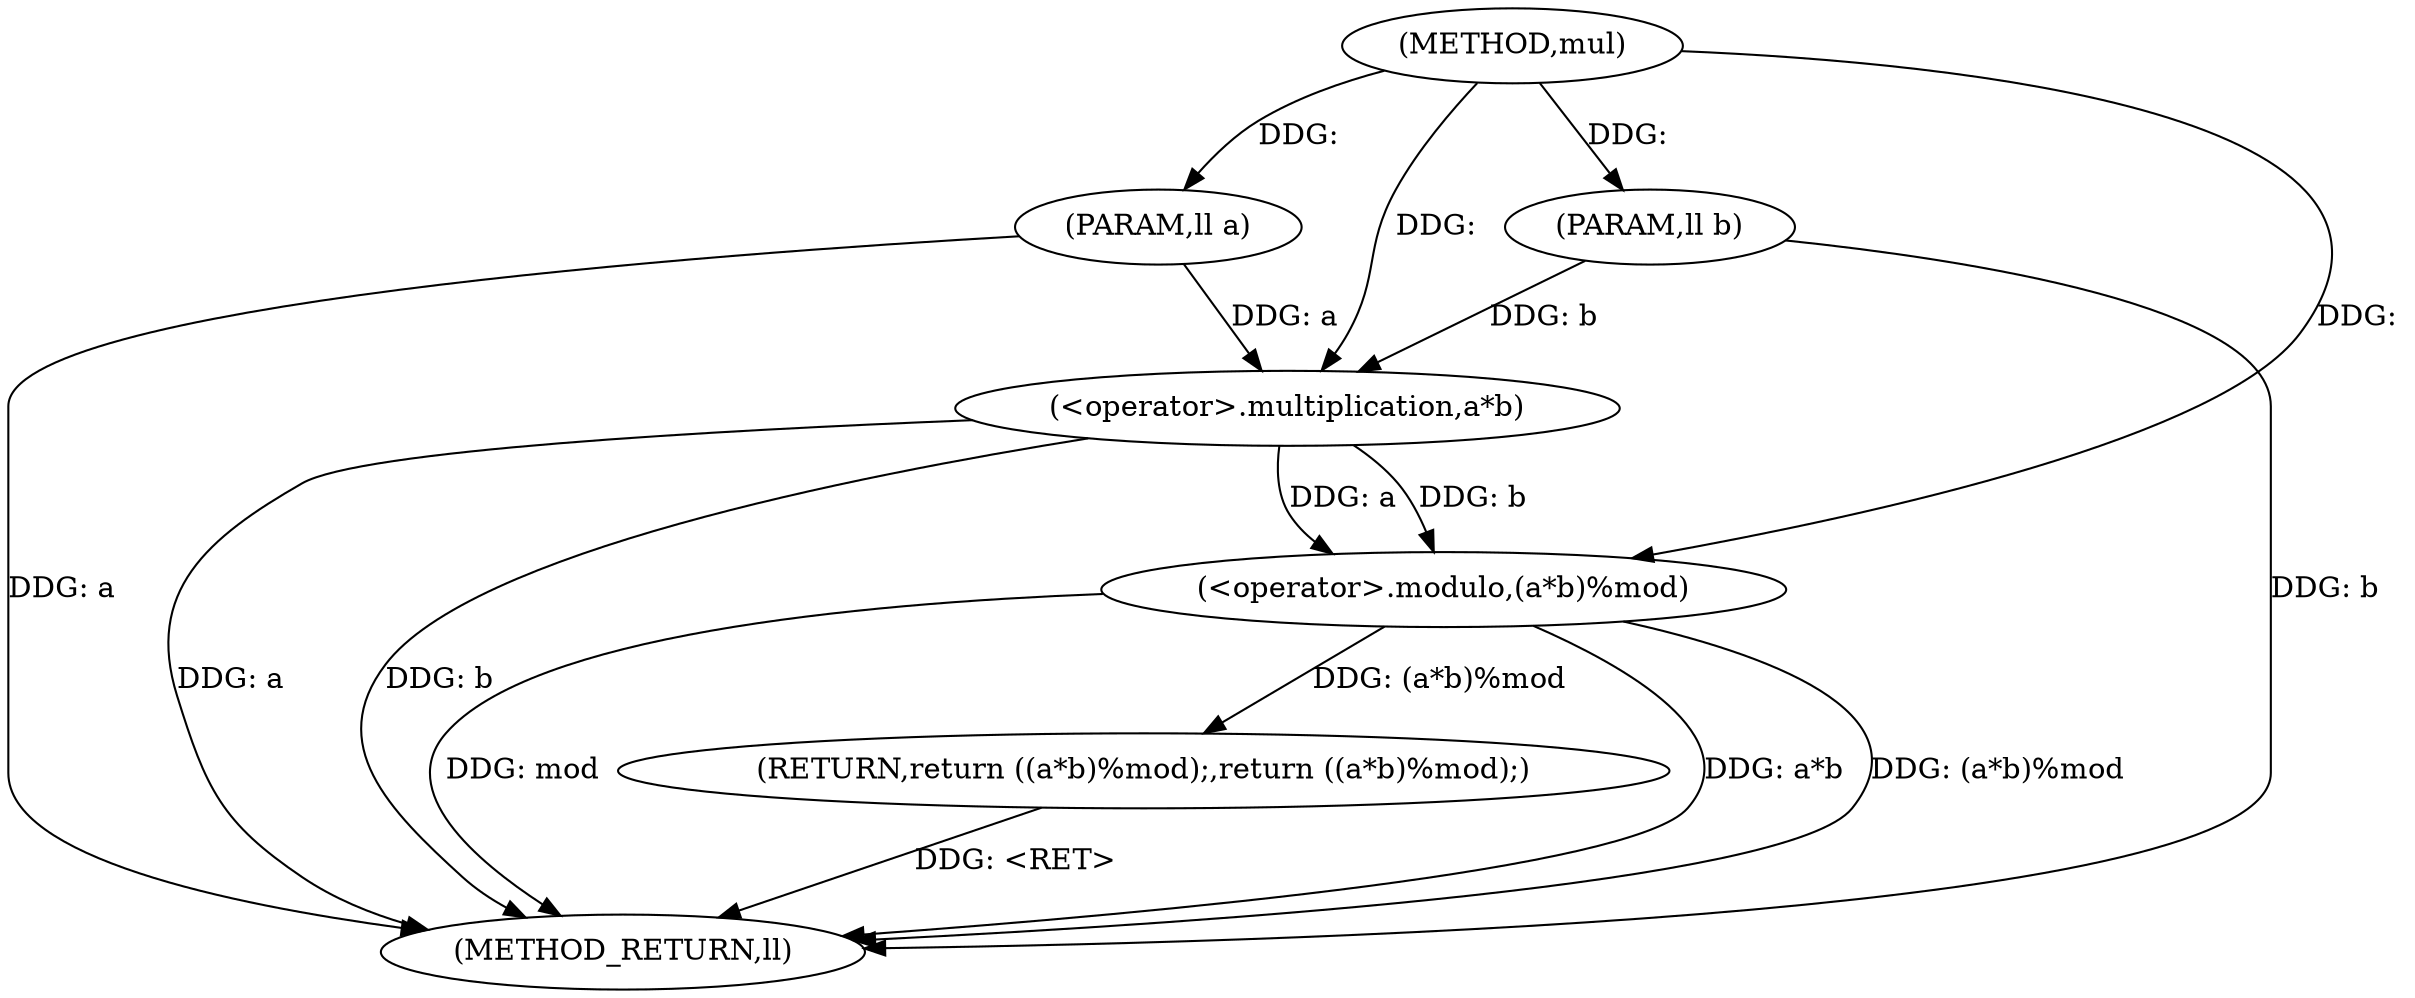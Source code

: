 digraph "mul" {  
"1000334" [label = "(METHOD,mul)" ]
"1000344" [label = "(METHOD_RETURN,ll)" ]
"1000335" [label = "(PARAM,ll a)" ]
"1000336" [label = "(PARAM,ll b)" ]
"1000338" [label = "(RETURN,return ((a*b)%mod);,return ((a*b)%mod);)" ]
"1000339" [label = "(<operator>.modulo,(a*b)%mod)" ]
"1000340" [label = "(<operator>.multiplication,a*b)" ]
  "1000335" -> "1000344"  [ label = "DDG: a"] 
  "1000336" -> "1000344"  [ label = "DDG: b"] 
  "1000340" -> "1000344"  [ label = "DDG: a"] 
  "1000340" -> "1000344"  [ label = "DDG: b"] 
  "1000339" -> "1000344"  [ label = "DDG: a*b"] 
  "1000339" -> "1000344"  [ label = "DDG: (a*b)%mod"] 
  "1000338" -> "1000344"  [ label = "DDG: <RET>"] 
  "1000339" -> "1000344"  [ label = "DDG: mod"] 
  "1000334" -> "1000335"  [ label = "DDG: "] 
  "1000334" -> "1000336"  [ label = "DDG: "] 
  "1000339" -> "1000338"  [ label = "DDG: (a*b)%mod"] 
  "1000340" -> "1000339"  [ label = "DDG: a"] 
  "1000340" -> "1000339"  [ label = "DDG: b"] 
  "1000334" -> "1000339"  [ label = "DDG: "] 
  "1000335" -> "1000340"  [ label = "DDG: a"] 
  "1000334" -> "1000340"  [ label = "DDG: "] 
  "1000336" -> "1000340"  [ label = "DDG: b"] 
}
